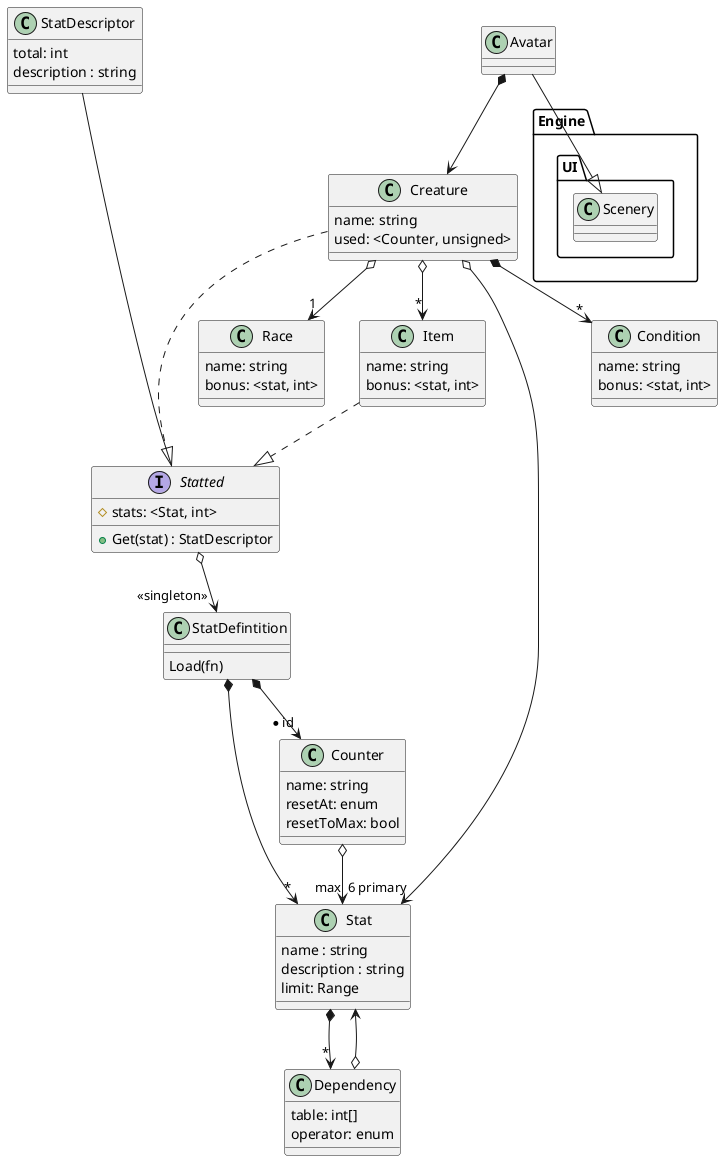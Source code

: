 @startuml

class StatDescriptor {
   total: int
   description : string
}

class StatDefintition {
  Load(fn)
}
interface Statted
{
   + Get(stat) : StatDescriptor
   # stats: <Stat, int>
}


class Creature {
  name: string
  used: <Counter, unsigned>
}

Creature ...|> Statted

class Race {
    name: string
    bonus: <stat, int>
}

class Item {
   name: string
   bonus: <stat, int>
}

class Stat {
    name : string
    description : string
    limit: Range
}
class Counter {
   name: string
   resetAt: enum
   resetToMax: bool
}
Counter o--> "max" Stat

class Condition {
   name: string
   bonus: <stat, int>
}

Creature o--> "6 primary" Stat
Creature *--> "*" Condition

class Dependency {
   table: int[]
   operator: enum
}

class Avatar

Avatar *--> Creature
Avatar --|> Engine.UI.Scenery
StatDescriptor ---- Statted
Statted o--> "<<singleton>>" StatDefintition
Stat *--> "*" Dependency
Dependency o--> Stat

Creature o--> "1" Race
Creature o--> "*" Item
StatDefintition *---> "*" Stat
StatDefintition *--> "* id" Counter

Item ..|> Statted
@enduml
